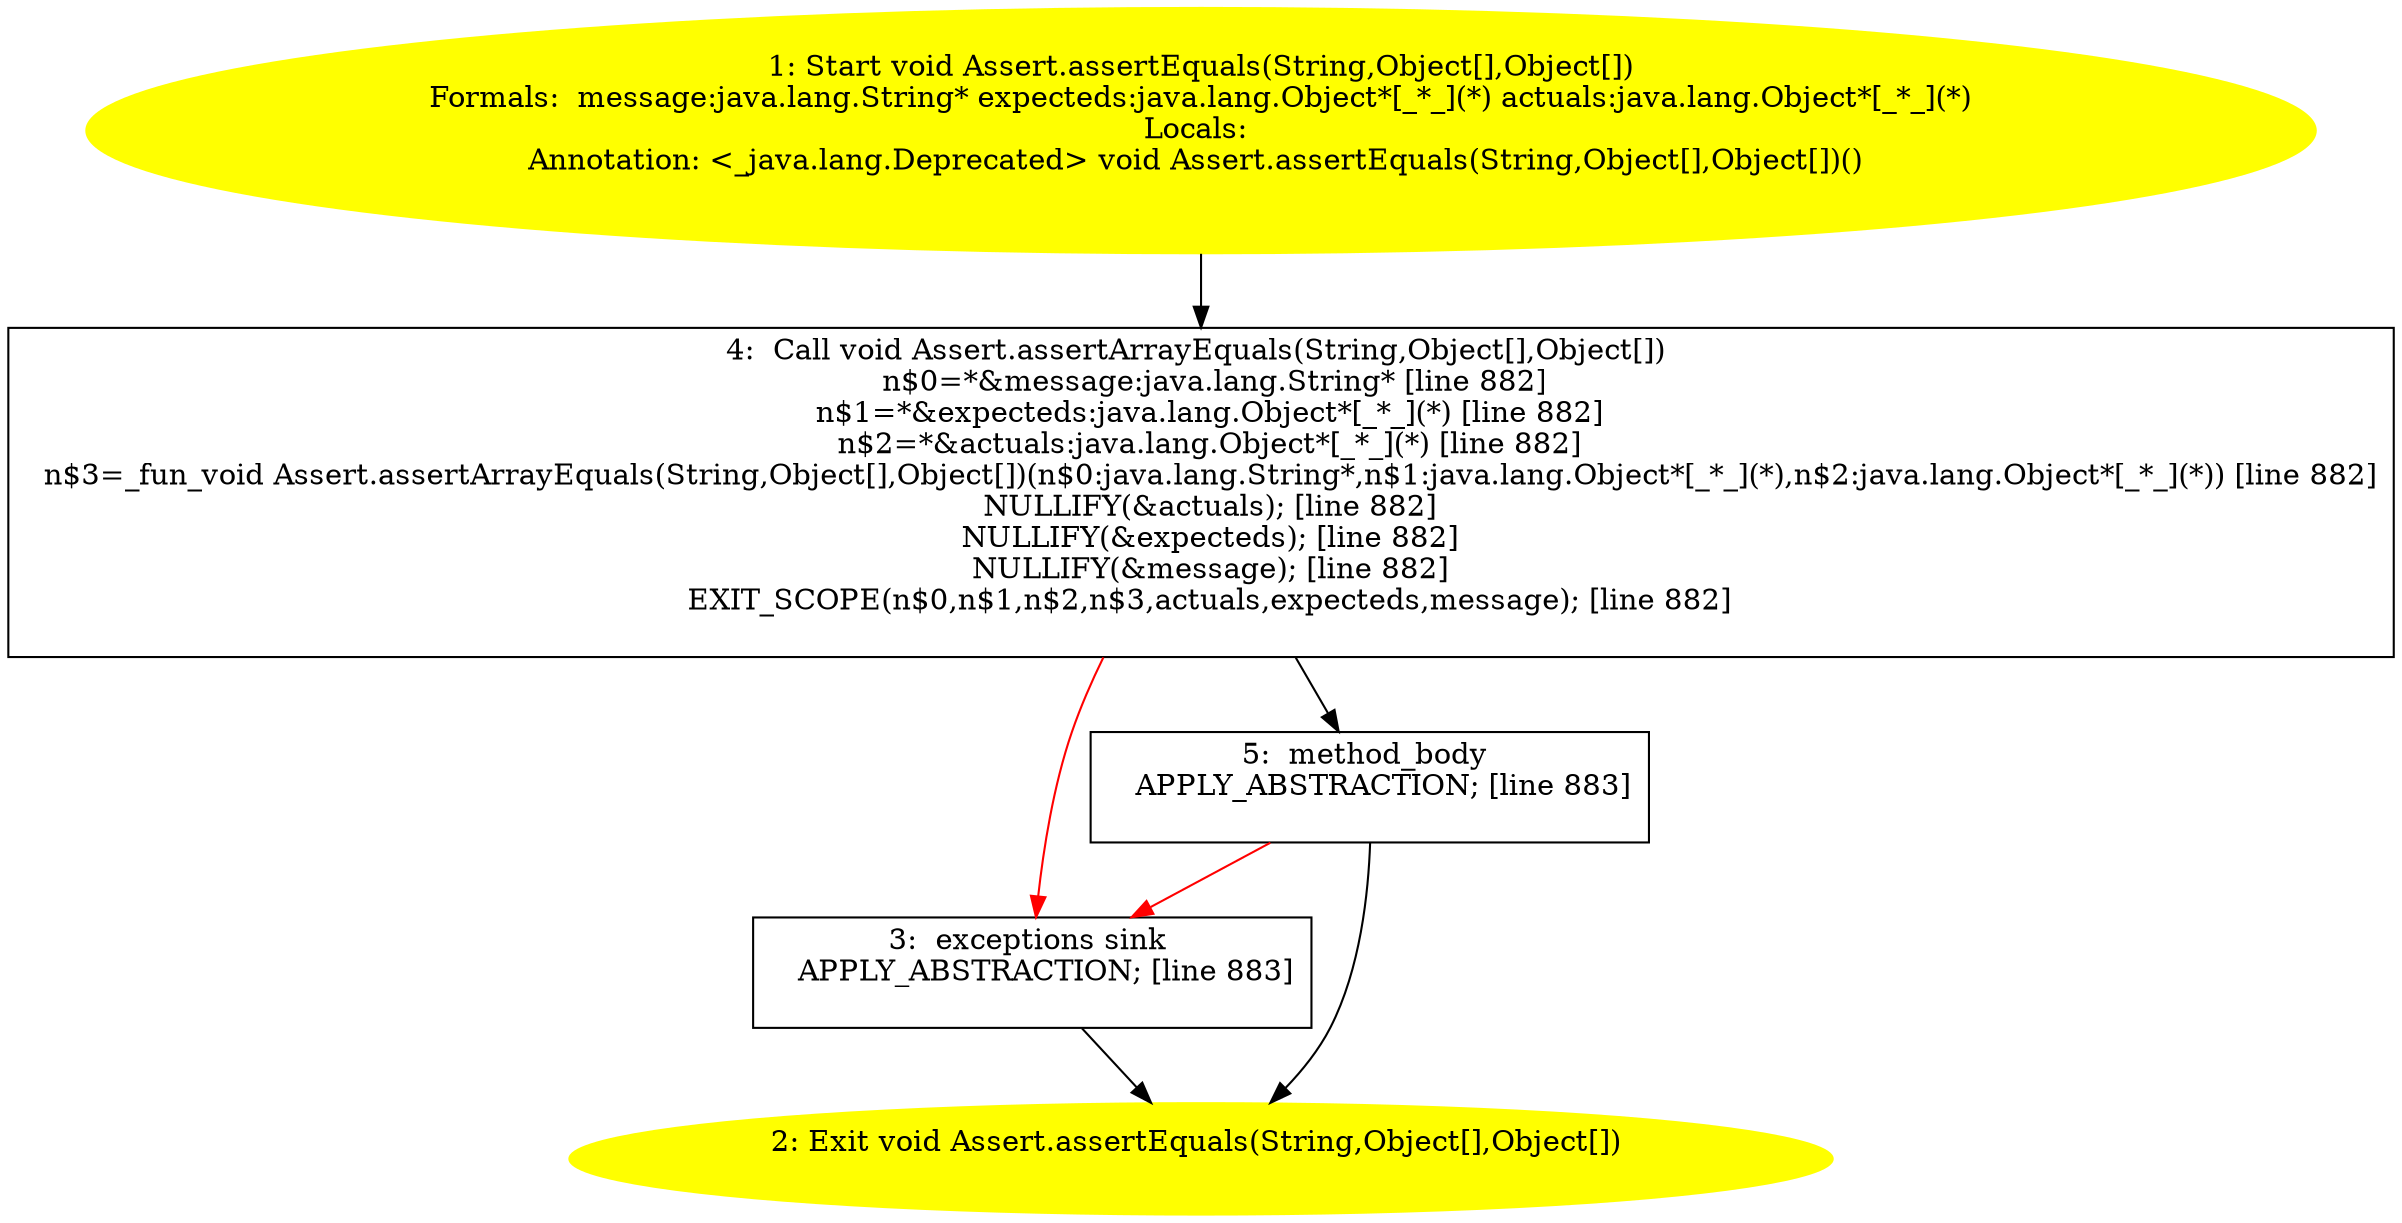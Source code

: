 /* @generated */
digraph cfg {
"org.junit.Assert.assertEquals(java.lang.String,java.lang.Object[],java.lang.Object[]):void.5946f3072c96559dc5f50867bafe9fa0_1" [label="1: Start void Assert.assertEquals(String,Object[],Object[])\nFormals:  message:java.lang.String* expecteds:java.lang.Object*[_*_](*) actuals:java.lang.Object*[_*_](*)\nLocals: \nAnnotation: <_java.lang.Deprecated> void Assert.assertEquals(String,Object[],Object[])() \n  " color=yellow style=filled]
	

	 "org.junit.Assert.assertEquals(java.lang.String,java.lang.Object[],java.lang.Object[]):void.5946f3072c96559dc5f50867bafe9fa0_1" -> "org.junit.Assert.assertEquals(java.lang.String,java.lang.Object[],java.lang.Object[]):void.5946f3072c96559dc5f50867bafe9fa0_4" ;
"org.junit.Assert.assertEquals(java.lang.String,java.lang.Object[],java.lang.Object[]):void.5946f3072c96559dc5f50867bafe9fa0_2" [label="2: Exit void Assert.assertEquals(String,Object[],Object[]) \n  " color=yellow style=filled]
	

"org.junit.Assert.assertEquals(java.lang.String,java.lang.Object[],java.lang.Object[]):void.5946f3072c96559dc5f50867bafe9fa0_3" [label="3:  exceptions sink \n   APPLY_ABSTRACTION; [line 883]\n " shape="box"]
	

	 "org.junit.Assert.assertEquals(java.lang.String,java.lang.Object[],java.lang.Object[]):void.5946f3072c96559dc5f50867bafe9fa0_3" -> "org.junit.Assert.assertEquals(java.lang.String,java.lang.Object[],java.lang.Object[]):void.5946f3072c96559dc5f50867bafe9fa0_2" ;
"org.junit.Assert.assertEquals(java.lang.String,java.lang.Object[],java.lang.Object[]):void.5946f3072c96559dc5f50867bafe9fa0_4" [label="4:  Call void Assert.assertArrayEquals(String,Object[],Object[]) \n   n$0=*&message:java.lang.String* [line 882]\n  n$1=*&expecteds:java.lang.Object*[_*_](*) [line 882]\n  n$2=*&actuals:java.lang.Object*[_*_](*) [line 882]\n  n$3=_fun_void Assert.assertArrayEquals(String,Object[],Object[])(n$0:java.lang.String*,n$1:java.lang.Object*[_*_](*),n$2:java.lang.Object*[_*_](*)) [line 882]\n  NULLIFY(&actuals); [line 882]\n  NULLIFY(&expecteds); [line 882]\n  NULLIFY(&message); [line 882]\n  EXIT_SCOPE(n$0,n$1,n$2,n$3,actuals,expecteds,message); [line 882]\n " shape="box"]
	

	 "org.junit.Assert.assertEquals(java.lang.String,java.lang.Object[],java.lang.Object[]):void.5946f3072c96559dc5f50867bafe9fa0_4" -> "org.junit.Assert.assertEquals(java.lang.String,java.lang.Object[],java.lang.Object[]):void.5946f3072c96559dc5f50867bafe9fa0_5" ;
	 "org.junit.Assert.assertEquals(java.lang.String,java.lang.Object[],java.lang.Object[]):void.5946f3072c96559dc5f50867bafe9fa0_4" -> "org.junit.Assert.assertEquals(java.lang.String,java.lang.Object[],java.lang.Object[]):void.5946f3072c96559dc5f50867bafe9fa0_3" [color="red" ];
"org.junit.Assert.assertEquals(java.lang.String,java.lang.Object[],java.lang.Object[]):void.5946f3072c96559dc5f50867bafe9fa0_5" [label="5:  method_body \n   APPLY_ABSTRACTION; [line 883]\n " shape="box"]
	

	 "org.junit.Assert.assertEquals(java.lang.String,java.lang.Object[],java.lang.Object[]):void.5946f3072c96559dc5f50867bafe9fa0_5" -> "org.junit.Assert.assertEquals(java.lang.String,java.lang.Object[],java.lang.Object[]):void.5946f3072c96559dc5f50867bafe9fa0_2" ;
	 "org.junit.Assert.assertEquals(java.lang.String,java.lang.Object[],java.lang.Object[]):void.5946f3072c96559dc5f50867bafe9fa0_5" -> "org.junit.Assert.assertEquals(java.lang.String,java.lang.Object[],java.lang.Object[]):void.5946f3072c96559dc5f50867bafe9fa0_3" [color="red" ];
}
